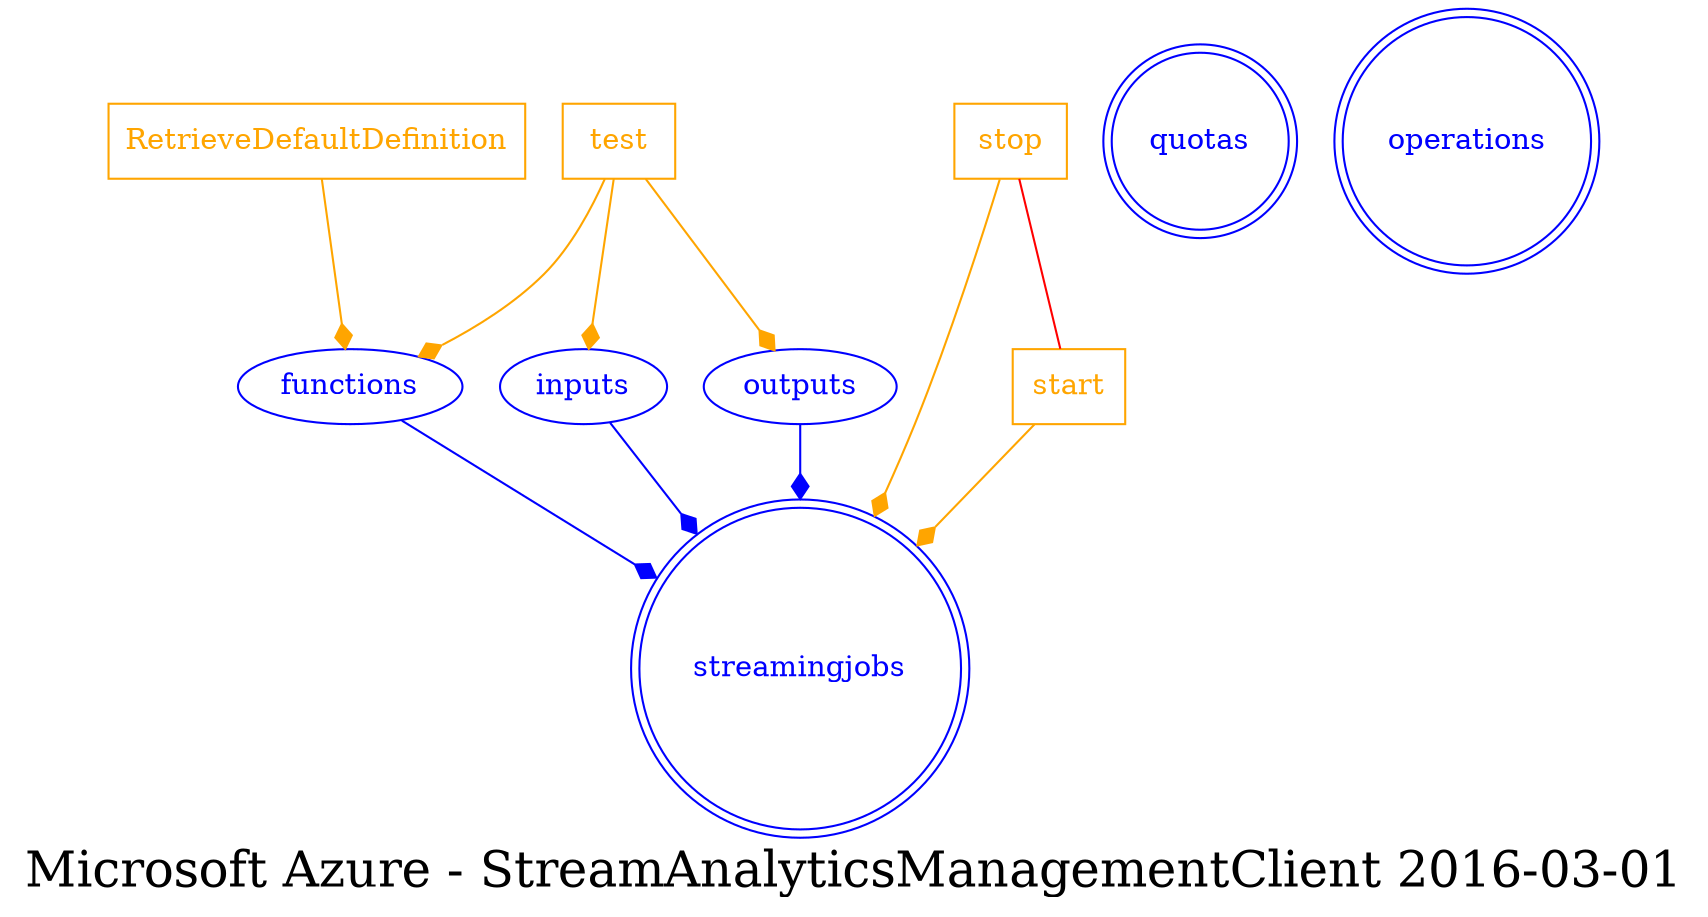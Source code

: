 digraph LexiconGraph {
graph[label="Microsoft Azure - StreamAnalyticsManagementClient 2016-03-01", fontsize=24]
splines=true
"streamingjobs" [color=blue, fontcolor=blue, shape=doublecircle]
"quotas" [color=blue, fontcolor=blue, shape=doublecircle]
"operations" [color=blue, fontcolor=blue, shape=doublecircle]
"functions" -> "streamingjobs" [color=blue, fontcolor=blue, arrowhead=diamond, arrowtail=none]
"functions" [color=blue, fontcolor=blue, shape=ellipse]
"RetrieveDefaultDefinition" [color=orange, fontcolor=orange, shape=box]
"RetrieveDefaultDefinition" -> "functions" [color=orange, fontcolor=orange, arrowhead=diamond, arrowtail=none]
"test" [color=orange, fontcolor=orange, shape=box]
"test" -> "functions" [color=orange, fontcolor=orange, arrowhead=diamond, arrowtail=none]
"inputs" -> "streamingjobs" [color=blue, fontcolor=blue, arrowhead=diamond, arrowtail=none]
"inputs" [color=blue, fontcolor=blue, shape=ellipse]
"test" -> "inputs" [color=orange, fontcolor=orange, arrowhead=diamond, arrowtail=none]
"outputs" -> "streamingjobs" [color=blue, fontcolor=blue, arrowhead=diamond, arrowtail=none]
"outputs" [color=blue, fontcolor=blue, shape=ellipse]
"test" -> "outputs" [color=orange, fontcolor=orange, arrowhead=diamond, arrowtail=none]
"start" [color=orange, fontcolor=orange, shape=box]
"start" -> "streamingjobs" [color=orange, fontcolor=orange, arrowhead=diamond, arrowtail=none]
"stop" -> "start" [color=red, fontcolor=red, arrowhead=none, arrowtail=none]
"stop" [color=orange, fontcolor=orange, shape=box]
"stop" -> "streamingjobs" [color=orange, fontcolor=orange, arrowhead=diamond, arrowtail=none]
}
